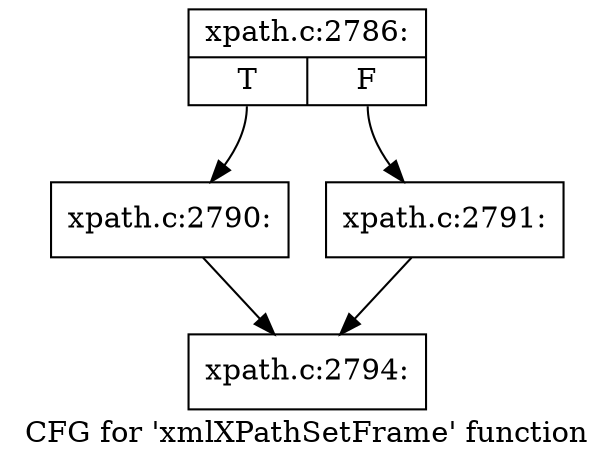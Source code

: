 digraph "CFG for 'xmlXPathSetFrame' function" {
	label="CFG for 'xmlXPathSetFrame' function";

	Node0x5050e30 [shape=record,label="{xpath.c:2786:|{<s0>T|<s1>F}}"];
	Node0x5050e30:s0 -> Node0x5058d30;
	Node0x5050e30:s1 -> Node0x5058d80;
	Node0x5058d30 [shape=record,label="{xpath.c:2790:}"];
	Node0x5058d30 -> Node0x5058740;
	Node0x5058d80 [shape=record,label="{xpath.c:2791:}"];
	Node0x5058d80 -> Node0x5058740;
	Node0x5058740 [shape=record,label="{xpath.c:2794:}"];
}
